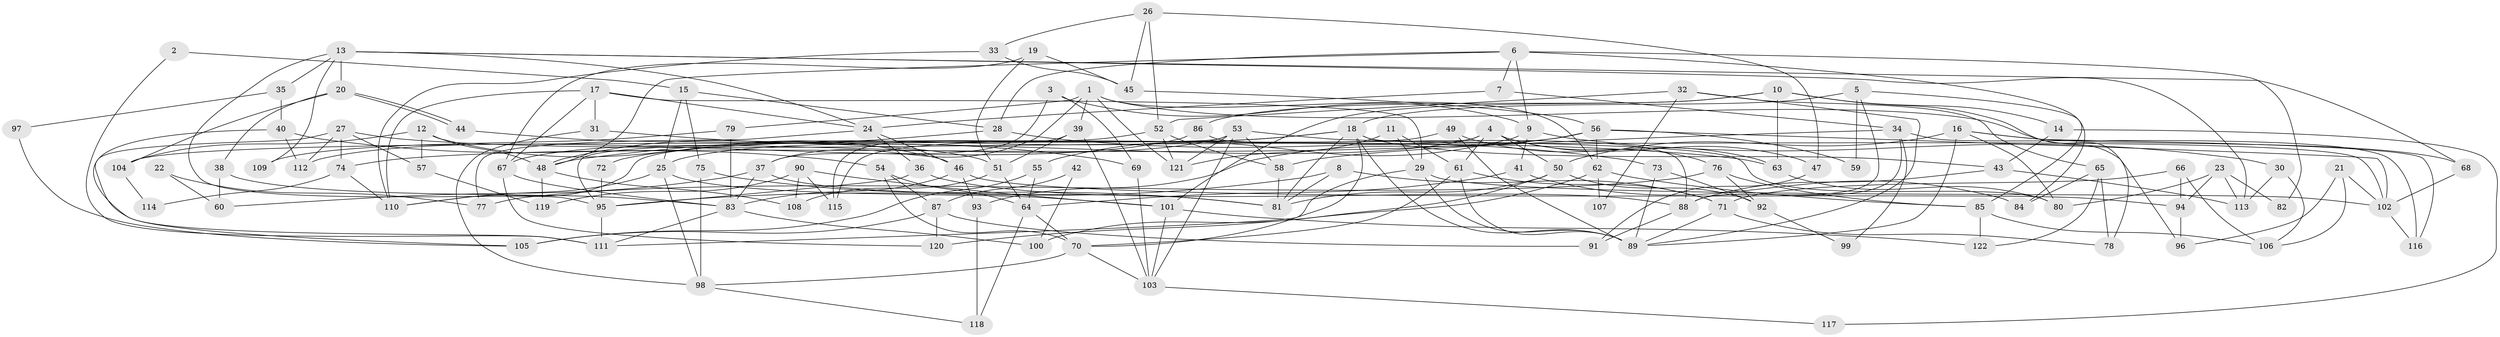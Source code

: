 // Generated by graph-tools (version 1.1) at 2025/11/02/27/25 16:11:19]
// undirected, 122 vertices, 244 edges
graph export_dot {
graph [start="1"]
  node [color=gray90,style=filled];
  1;
  2;
  3;
  4;
  5;
  6;
  7;
  8;
  9;
  10;
  11;
  12;
  13;
  14;
  15;
  16;
  17;
  18;
  19;
  20;
  21;
  22;
  23;
  24;
  25;
  26;
  27;
  28;
  29;
  30;
  31;
  32;
  33;
  34;
  35;
  36;
  37;
  38;
  39;
  40;
  41;
  42;
  43;
  44;
  45;
  46;
  47;
  48;
  49;
  50;
  51;
  52;
  53;
  54;
  55;
  56;
  57;
  58;
  59;
  60;
  61;
  62;
  63;
  64;
  65;
  66;
  67;
  68;
  69;
  70;
  71;
  72;
  73;
  74;
  75;
  76;
  77;
  78;
  79;
  80;
  81;
  82;
  83;
  84;
  85;
  86;
  87;
  88;
  89;
  90;
  91;
  92;
  93;
  94;
  95;
  96;
  97;
  98;
  99;
  100;
  101;
  102;
  103;
  104;
  105;
  106;
  107;
  108;
  109;
  110;
  111;
  112;
  113;
  114;
  115;
  116;
  117;
  118;
  119;
  120;
  121;
  122;
  1 -- 121;
  1 -- 39;
  1 -- 37;
  1 -- 62;
  1 -- 79;
  1 -- 96;
  2 -- 15;
  2 -- 111;
  3 -- 69;
  3 -- 37;
  3 -- 9;
  4 -- 61;
  4 -- 25;
  4 -- 47;
  4 -- 50;
  4 -- 76;
  4 -- 115;
  5 -- 18;
  5 -- 88;
  5 -- 59;
  5 -- 84;
  6 -- 9;
  6 -- 85;
  6 -- 7;
  6 -- 28;
  6 -- 48;
  6 -- 82;
  7 -- 24;
  7 -- 34;
  8 -- 81;
  8 -- 95;
  8 -- 71;
  9 -- 55;
  9 -- 30;
  9 -- 41;
  10 -- 78;
  10 -- 63;
  10 -- 14;
  10 -- 86;
  10 -- 101;
  11 -- 61;
  11 -- 29;
  11 -- 121;
  12 -- 48;
  12 -- 46;
  12 -- 57;
  12 -- 104;
  13 -- 113;
  13 -- 24;
  13 -- 20;
  13 -- 35;
  13 -- 68;
  13 -- 95;
  13 -- 109;
  14 -- 43;
  14 -- 117;
  15 -- 28;
  15 -- 75;
  15 -- 25;
  16 -- 116;
  16 -- 89;
  16 -- 50;
  16 -- 68;
  16 -- 80;
  17 -- 29;
  17 -- 24;
  17 -- 31;
  17 -- 67;
  17 -- 110;
  18 -- 81;
  18 -- 102;
  18 -- 43;
  18 -- 48;
  18 -- 70;
  18 -- 72;
  18 -- 89;
  19 -- 45;
  19 -- 67;
  19 -- 51;
  20 -- 44;
  20 -- 44;
  20 -- 38;
  20 -- 104;
  21 -- 96;
  21 -- 102;
  21 -- 106;
  22 -- 60;
  22 -- 77;
  23 -- 80;
  23 -- 94;
  23 -- 82;
  23 -- 113;
  24 -- 46;
  24 -- 36;
  24 -- 77;
  25 -- 101;
  25 -- 98;
  25 -- 110;
  26 -- 33;
  26 -- 47;
  26 -- 45;
  26 -- 52;
  27 -- 74;
  27 -- 63;
  27 -- 57;
  27 -- 105;
  27 -- 112;
  28 -- 48;
  28 -- 73;
  29 -- 89;
  29 -- 111;
  29 -- 102;
  30 -- 106;
  30 -- 113;
  31 -- 98;
  31 -- 69;
  32 -- 52;
  32 -- 89;
  32 -- 65;
  32 -- 107;
  33 -- 110;
  33 -- 45;
  34 -- 88;
  34 -- 58;
  34 -- 99;
  34 -- 116;
  35 -- 40;
  35 -- 97;
  36 -- 95;
  36 -- 88;
  37 -- 81;
  37 -- 60;
  37 -- 83;
  38 -- 83;
  38 -- 60;
  39 -- 51;
  39 -- 103;
  39 -- 115;
  40 -- 54;
  40 -- 111;
  40 -- 112;
  41 -- 64;
  41 -- 84;
  42 -- 87;
  42 -- 100;
  43 -- 113;
  43 -- 88;
  44 -- 51;
  45 -- 56;
  46 -- 93;
  46 -- 83;
  46 -- 94;
  47 -- 91;
  48 -- 108;
  48 -- 119;
  49 -- 89;
  49 -- 110;
  49 -- 63;
  50 -- 81;
  50 -- 92;
  50 -- 100;
  51 -- 108;
  51 -- 64;
  52 -- 104;
  52 -- 58;
  52 -- 121;
  53 -- 58;
  53 -- 121;
  53 -- 67;
  53 -- 80;
  53 -- 95;
  53 -- 103;
  54 -- 64;
  54 -- 70;
  54 -- 87;
  55 -- 105;
  55 -- 64;
  56 -- 102;
  56 -- 62;
  56 -- 59;
  56 -- 74;
  56 -- 93;
  57 -- 119;
  58 -- 81;
  61 -- 70;
  61 -- 89;
  61 -- 71;
  62 -- 85;
  62 -- 107;
  62 -- 120;
  63 -- 80;
  64 -- 70;
  64 -- 118;
  65 -- 84;
  65 -- 78;
  65 -- 122;
  66 -- 71;
  66 -- 106;
  66 -- 94;
  67 -- 83;
  67 -- 120;
  68 -- 102;
  69 -- 103;
  70 -- 103;
  70 -- 98;
  71 -- 78;
  71 -- 89;
  72 -- 95;
  73 -- 89;
  73 -- 92;
  74 -- 110;
  74 -- 114;
  75 -- 98;
  75 -- 81;
  76 -- 92;
  76 -- 77;
  76 -- 85;
  79 -- 83;
  79 -- 109;
  83 -- 100;
  83 -- 111;
  85 -- 122;
  85 -- 106;
  86 -- 112;
  86 -- 88;
  87 -- 120;
  87 -- 91;
  87 -- 105;
  88 -- 91;
  90 -- 115;
  90 -- 119;
  90 -- 101;
  90 -- 108;
  92 -- 99;
  93 -- 118;
  94 -- 96;
  95 -- 111;
  97 -- 105;
  98 -- 118;
  101 -- 103;
  101 -- 122;
  102 -- 116;
  103 -- 117;
  104 -- 114;
}

